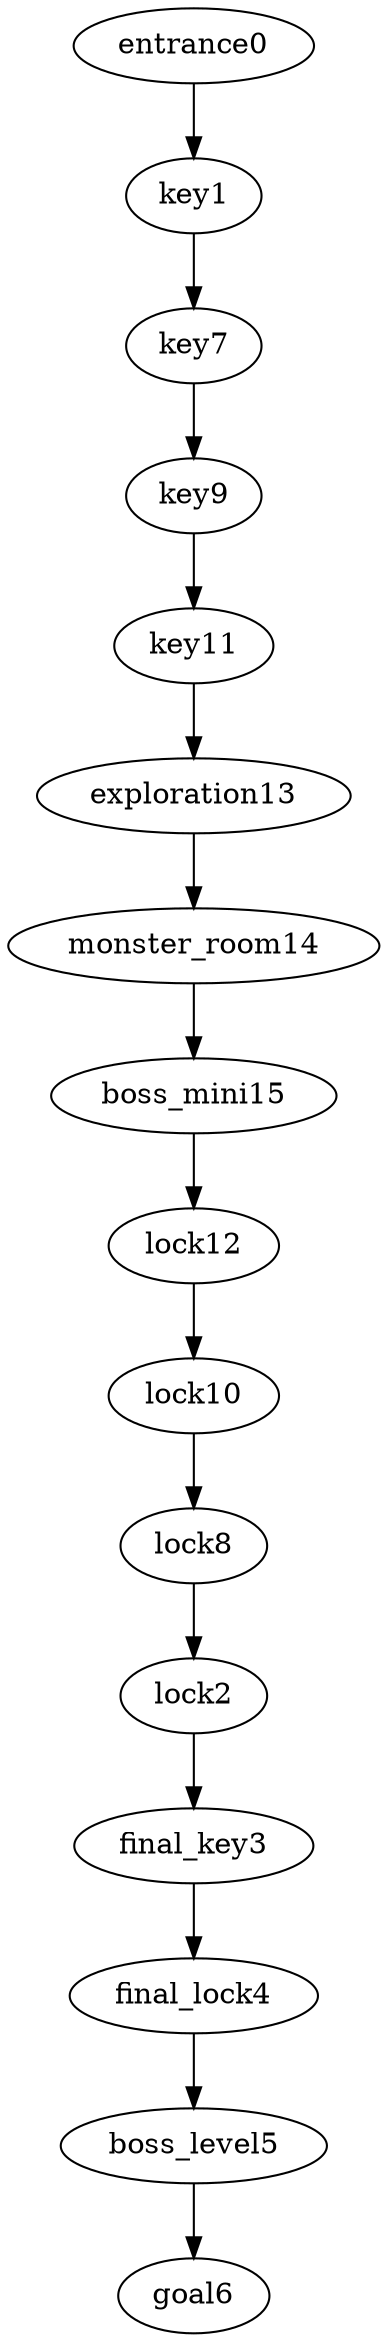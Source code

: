 digraph mission {
entrance0 -> key1
key1 -> key7
lock2 -> final_key3
final_key3 -> final_lock4
final_lock4 -> boss_level5
boss_level5 -> goal6
key7 -> key9
lock8 -> lock2
key9 -> key11
lock10 -> lock8
key11 -> exploration13
lock12 -> lock10
exploration13 -> monster_room14
monster_room14 -> boss_mini15
boss_mini15 -> lock12
}